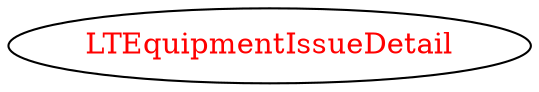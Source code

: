 digraph dependencyGraph {
 concentrate=true;
 ranksep="2.0";
 rankdir="LR"; 
 splines="ortho";
"LTEquipmentIssueDetail" [fontcolor="red"];
}